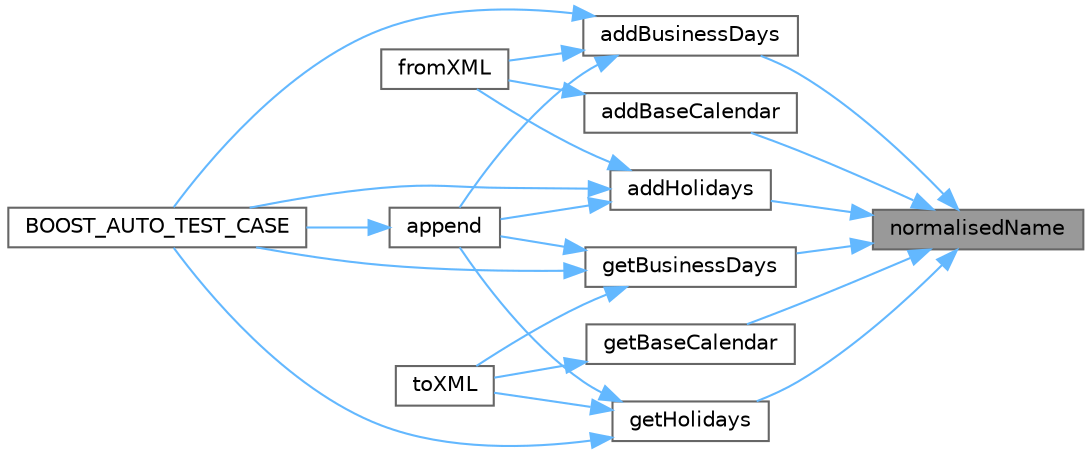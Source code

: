 digraph "normalisedName"
{
 // INTERACTIVE_SVG=YES
 // LATEX_PDF_SIZE
  bgcolor="transparent";
  edge [fontname=Helvetica,fontsize=10,labelfontname=Helvetica,labelfontsize=10];
  node [fontname=Helvetica,fontsize=10,shape=box,height=0.2,width=0.4];
  rankdir="RL";
  Node1 [label="normalisedName",height=0.2,width=0.4,color="gray40", fillcolor="grey60", style="filled", fontcolor="black",tooltip=" "];
  Node1 -> Node2 [dir="back",color="steelblue1",style="solid"];
  Node2 [label="addBaseCalendar",height=0.2,width=0.4,color="grey40", fillcolor="white", style="filled",URL="$classore_1_1data_1_1_calendar_adjustment_config.html#a86960ba8a0dc4972d3167de756dd08ed",tooltip="This method adds s as a base calendar for cal name."];
  Node2 -> Node3 [dir="back",color="steelblue1",style="solid"];
  Node3 [label="fromXML",height=0.2,width=0.4,color="grey40", fillcolor="white", style="filled",URL="$classore_1_1data_1_1_calendar_adjustment_config.html#a7741ae0fc924943de5bfe02928262eb7",tooltip=" "];
  Node1 -> Node4 [dir="back",color="steelblue1",style="solid"];
  Node4 [label="addBusinessDays",height=0.2,width=0.4,color="grey40", fillcolor="white", style="filled",URL="$classore_1_1data_1_1_calendar_adjustment_config.html#a465dbcaac1b9aeed80b6b2259d5593cf",tooltip="This method adds d to the list of business days for cal name."];
  Node4 -> Node5 [dir="back",color="steelblue1",style="solid"];
  Node5 [label="append",height=0.2,width=0.4,color="grey40", fillcolor="white", style="filled",URL="$classore_1_1data_1_1_calendar_adjustment_config.html#ad97bd1da19bfa2e6afa4488af9528e06",tooltip="add all holidays and business days from c to this instance"];
  Node5 -> Node6 [dir="back",color="steelblue1",style="solid"];
  Node6 [label="BOOST_AUTO_TEST_CASE",height=0.2,width=0.4,color="grey40", fillcolor="white", style="filled",URL="$calendaradjustment_8cpp.html#ab0478f2dce1060e1ed6eebcb6f5c897d",tooltip=" "];
  Node4 -> Node6 [dir="back",color="steelblue1",style="solid"];
  Node4 -> Node3 [dir="back",color="steelblue1",style="solid"];
  Node1 -> Node7 [dir="back",color="steelblue1",style="solid"];
  Node7 [label="addHolidays",height=0.2,width=0.4,color="grey40", fillcolor="white", style="filled",URL="$classore_1_1data_1_1_calendar_adjustment_config.html#ac641dca895a4e0153531968aa7a5165b",tooltip="This method adds d to the list of holidays for cal name."];
  Node7 -> Node5 [dir="back",color="steelblue1",style="solid"];
  Node7 -> Node6 [dir="back",color="steelblue1",style="solid"];
  Node7 -> Node3 [dir="back",color="steelblue1",style="solid"];
  Node1 -> Node8 [dir="back",color="steelblue1",style="solid"];
  Node8 [label="getBaseCalendar",height=0.2,width=0.4,color="grey40", fillcolor="white", style="filled",URL="$classore_1_1data_1_1_calendar_adjustment_config.html#a3a4342e42b4f3b021dc25b3d5c0f293e",tooltip=" "];
  Node8 -> Node9 [dir="back",color="steelblue1",style="solid"];
  Node9 [label="toXML",height=0.2,width=0.4,color="grey40", fillcolor="white", style="filled",URL="$classore_1_1data_1_1_calendar_adjustment_config.html#a7efefb9270d6c4933e4c96de0771f17a",tooltip=" "];
  Node1 -> Node10 [dir="back",color="steelblue1",style="solid"];
  Node10 [label="getBusinessDays",height=0.2,width=0.4,color="grey40", fillcolor="white", style="filled",URL="$classore_1_1data_1_1_calendar_adjustment_config.html#a8fe81ac4163892f61c91775942f933e8",tooltip="Returns all the business days for a given calname."];
  Node10 -> Node5 [dir="back",color="steelblue1",style="solid"];
  Node10 -> Node6 [dir="back",color="steelblue1",style="solid"];
  Node10 -> Node9 [dir="back",color="steelblue1",style="solid"];
  Node1 -> Node11 [dir="back",color="steelblue1",style="solid"];
  Node11 [label="getHolidays",height=0.2,width=0.4,color="grey40", fillcolor="white", style="filled",URL="$classore_1_1data_1_1_calendar_adjustment_config.html#a20c55bb77d211d5c0d36dc7e8d7c1af0",tooltip="Returns all the holidays for a given cal name."];
  Node11 -> Node5 [dir="back",color="steelblue1",style="solid"];
  Node11 -> Node6 [dir="back",color="steelblue1",style="solid"];
  Node11 -> Node9 [dir="back",color="steelblue1",style="solid"];
}
